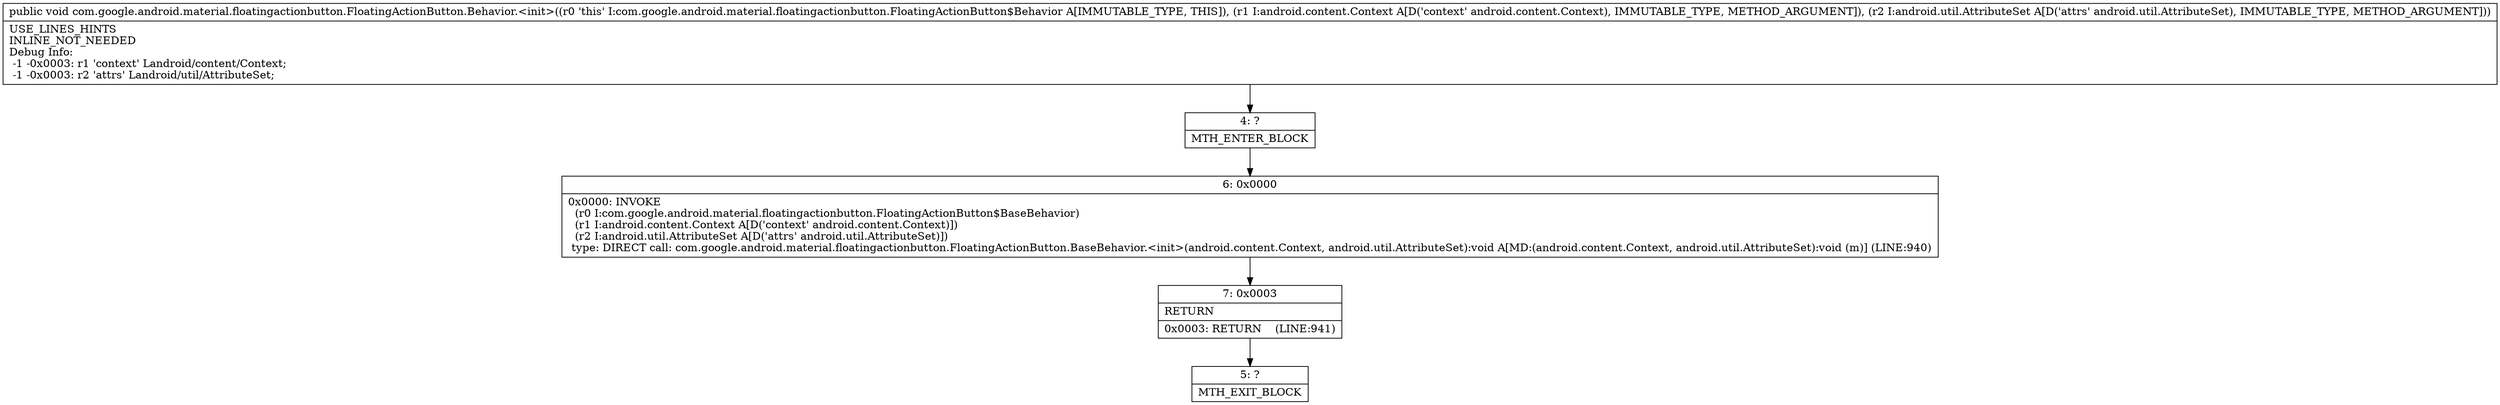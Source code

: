 digraph "CFG forcom.google.android.material.floatingactionbutton.FloatingActionButton.Behavior.\<init\>(Landroid\/content\/Context;Landroid\/util\/AttributeSet;)V" {
Node_4 [shape=record,label="{4\:\ ?|MTH_ENTER_BLOCK\l}"];
Node_6 [shape=record,label="{6\:\ 0x0000|0x0000: INVOKE  \l  (r0 I:com.google.android.material.floatingactionbutton.FloatingActionButton$BaseBehavior)\l  (r1 I:android.content.Context A[D('context' android.content.Context)])\l  (r2 I:android.util.AttributeSet A[D('attrs' android.util.AttributeSet)])\l type: DIRECT call: com.google.android.material.floatingactionbutton.FloatingActionButton.BaseBehavior.\<init\>(android.content.Context, android.util.AttributeSet):void A[MD:(android.content.Context, android.util.AttributeSet):void (m)] (LINE:940)\l}"];
Node_7 [shape=record,label="{7\:\ 0x0003|RETURN\l|0x0003: RETURN    (LINE:941)\l}"];
Node_5 [shape=record,label="{5\:\ ?|MTH_EXIT_BLOCK\l}"];
MethodNode[shape=record,label="{public void com.google.android.material.floatingactionbutton.FloatingActionButton.Behavior.\<init\>((r0 'this' I:com.google.android.material.floatingactionbutton.FloatingActionButton$Behavior A[IMMUTABLE_TYPE, THIS]), (r1 I:android.content.Context A[D('context' android.content.Context), IMMUTABLE_TYPE, METHOD_ARGUMENT]), (r2 I:android.util.AttributeSet A[D('attrs' android.util.AttributeSet), IMMUTABLE_TYPE, METHOD_ARGUMENT]))  | USE_LINES_HINTS\lINLINE_NOT_NEEDED\lDebug Info:\l  \-1 \-0x0003: r1 'context' Landroid\/content\/Context;\l  \-1 \-0x0003: r2 'attrs' Landroid\/util\/AttributeSet;\l}"];
MethodNode -> Node_4;Node_4 -> Node_6;
Node_6 -> Node_7;
Node_7 -> Node_5;
}

